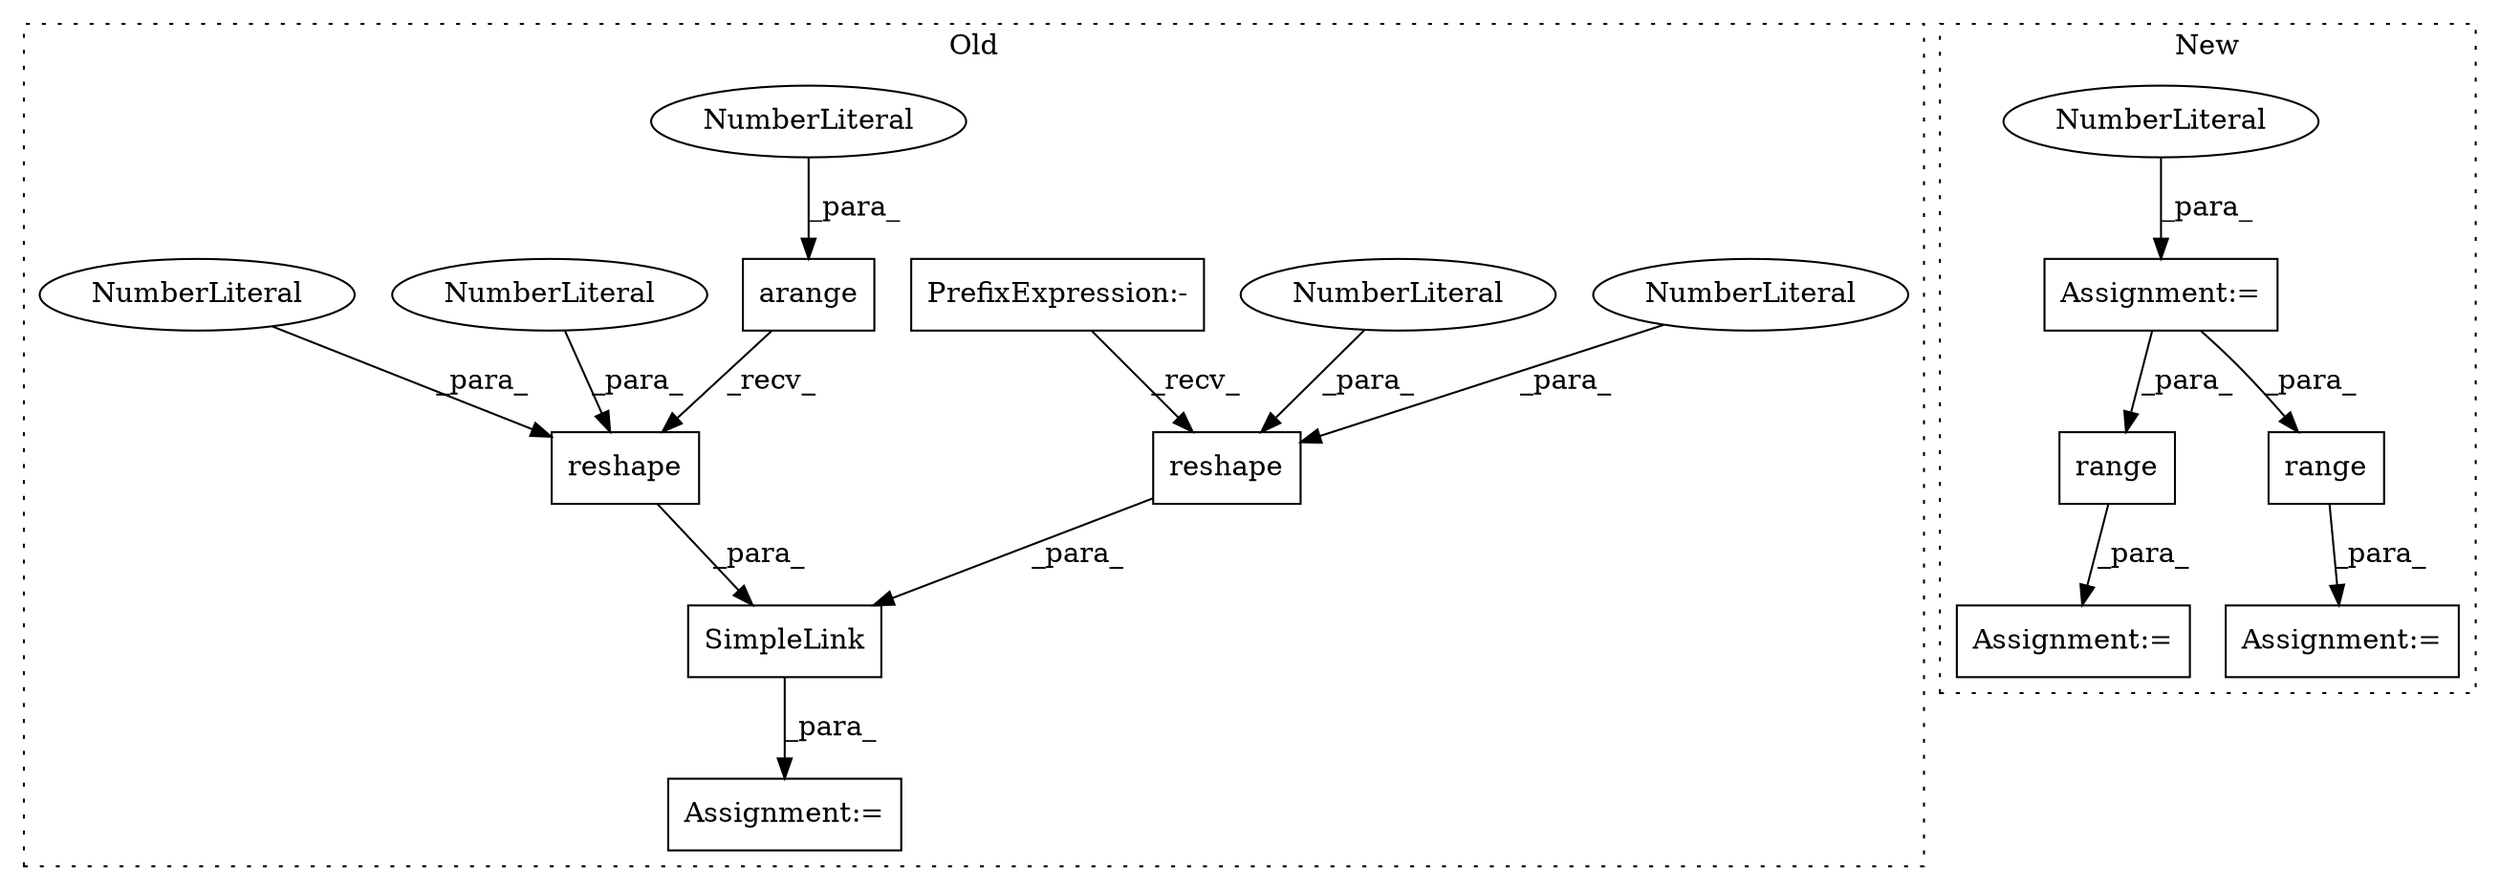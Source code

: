 digraph G {
subgraph cluster0 {
1 [label="arange" a="32" s="682,704" l="7,1" shape="box"];
4 [label="Assignment:=" a="7" s="664" l="1" shape="box"];
5 [label="NumberLiteral" a="34" s="689" l="1" shape="ellipse"];
6 [label="SimpleLink" a="32" s="665,767" l="11,1" shape="box"];
7 [label="reshape" a="32" s="755,766" l="8,1" shape="box"];
8 [label="NumberLiteral" a="34" s="763" l="1" shape="ellipse"];
9 [label="NumberLiteral" a="34" s="765" l="1" shape="ellipse"];
10 [label="reshape" a="32" s="706,717" l="8,1" shape="box"];
11 [label="NumberLiteral" a="34" s="716" l="1" shape="ellipse"];
12 [label="NumberLiteral" a="34" s="714" l="1" shape="ellipse"];
16 [label="PrefixExpression:-" a="38" s="737" l="1" shape="box"];
label = "Old";
style="dotted";
}
subgraph cluster1 {
2 [label="range" a="32" s="1156,1172" l="6,1" shape="box"];
3 [label="Assignment:=" a="7" s="1149" l="33" shape="box"];
13 [label="Assignment:=" a="7" s="997" l="1" shape="box"];
14 [label="NumberLiteral" a="34" s="998" l="1" shape="ellipse"];
15 [label="range" a="32" s="1342,1358" l="6,1" shape="box"];
17 [label="Assignment:=" a="7" s="1335" l="33" shape="box"];
label = "New";
style="dotted";
}
1 -> 10 [label="_recv_"];
2 -> 3 [label="_para_"];
5 -> 1 [label="_para_"];
6 -> 4 [label="_para_"];
7 -> 6 [label="_para_"];
8 -> 7 [label="_para_"];
9 -> 7 [label="_para_"];
10 -> 6 [label="_para_"];
11 -> 10 [label="_para_"];
12 -> 10 [label="_para_"];
13 -> 15 [label="_para_"];
13 -> 2 [label="_para_"];
14 -> 13 [label="_para_"];
15 -> 17 [label="_para_"];
16 -> 7 [label="_recv_"];
}